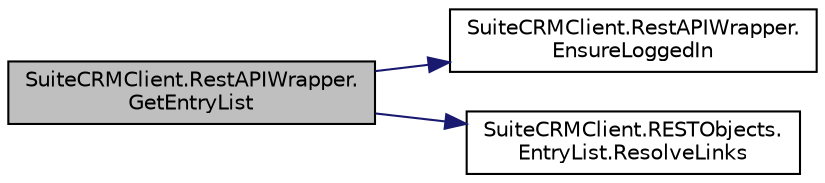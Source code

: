 digraph "SuiteCRMClient.RestAPIWrapper.GetEntryList"
{
  edge [fontname="Helvetica",fontsize="10",labelfontname="Helvetica",labelfontsize="10"];
  node [fontname="Helvetica",fontsize="10",shape=record];
  rankdir="LR";
  Node79 [label="SuiteCRMClient.RestAPIWrapper.\lGetEntryList",height=0.2,width=0.4,color="black", fillcolor="grey75", style="filled", fontcolor="black"];
  Node79 -> Node80 [color="midnightblue",fontsize="10",style="solid",fontname="Helvetica"];
  Node80 [label="SuiteCRMClient.RestAPIWrapper.\lEnsureLoggedIn",height=0.2,width=0.4,color="black", fillcolor="white", style="filled",URL="$class_suite_c_r_m_client_1_1_rest_a_p_i_wrapper.html#a47fa9bef59b59f02817a631b33a61a35"];
  Node79 -> Node81 [color="midnightblue",fontsize="10",style="solid",fontname="Helvetica"];
  Node81 [label="SuiteCRMClient.RESTObjects.\lEntryList.ResolveLinks",height=0.2,width=0.4,color="black", fillcolor="white", style="filled",URL="$class_suite_c_r_m_client_1_1_r_e_s_t_objects_1_1_entry_list.html#aa522f65581894273f1e6a6efaed29c2c"];
}
